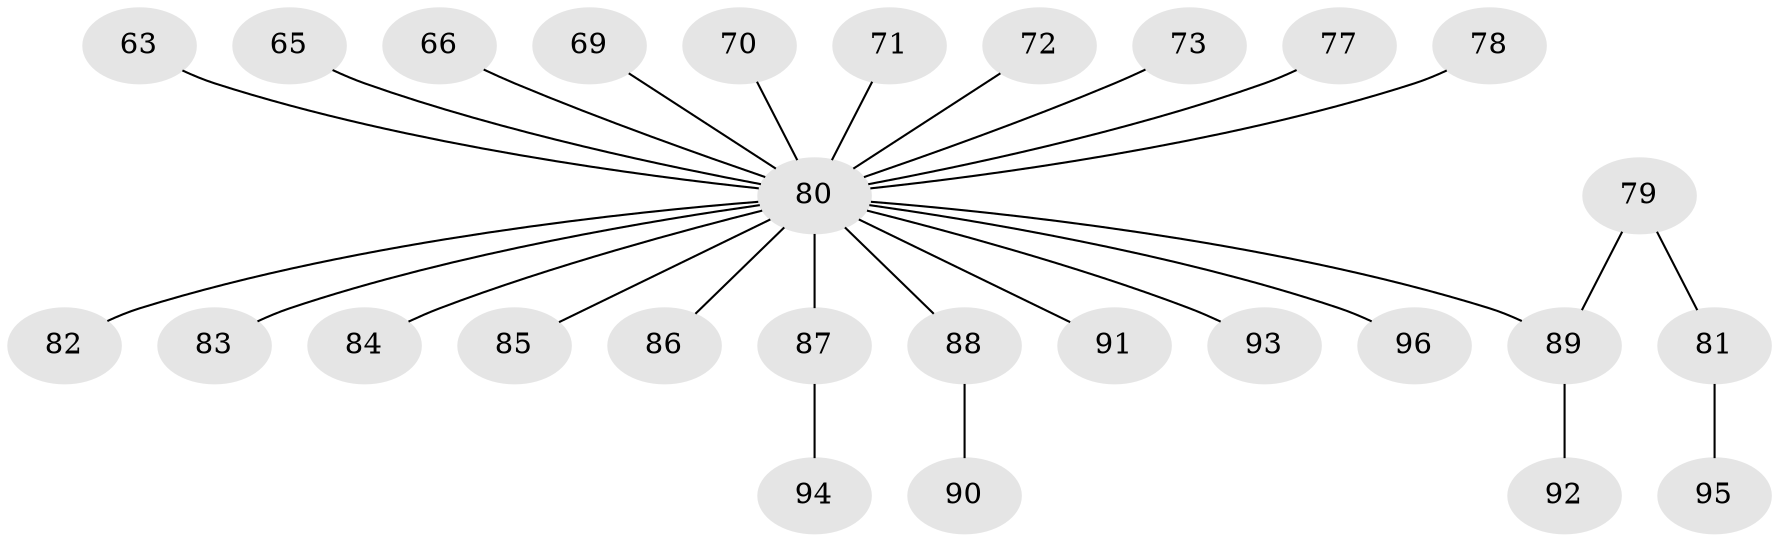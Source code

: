// original degree distribution, {9: 0.010416666666666666, 4: 0.07291666666666667, 7: 0.010416666666666666, 5: 0.041666666666666664, 2: 0.3020833333333333, 1: 0.4895833333333333, 3: 0.07291666666666667}
// Generated by graph-tools (version 1.1) at 2025/56/03/04/25 21:56:31]
// undirected, 28 vertices, 27 edges
graph export_dot {
graph [start="1"]
  node [color=gray90,style=filled];
  63;
  65;
  66;
  69;
  70;
  71;
  72;
  73;
  77;
  78;
  79;
  80 [super="+57+56+31+39+23+33+28+34+35+36+37+38+40+44+46+47+51+68+52+53+54+55+58+59+75+60+62"];
  81;
  82;
  83;
  84;
  85;
  86;
  87;
  88;
  89 [super="+25+29+48+67+64+74+76"];
  90;
  91;
  92;
  93;
  94;
  95;
  96;
  63 -- 80;
  65 -- 80;
  66 -- 80;
  69 -- 80;
  70 -- 80;
  71 -- 80;
  72 -- 80;
  73 -- 80;
  77 -- 80;
  78 -- 80;
  79 -- 81;
  79 -- 89;
  80 -- 87;
  80 -- 85;
  80 -- 88;
  80 -- 91;
  80 -- 93;
  80 -- 96;
  80 -- 84;
  80 -- 86;
  80 -- 89;
  80 -- 83;
  80 -- 82;
  81 -- 95;
  87 -- 94;
  88 -- 90;
  89 -- 92;
}
